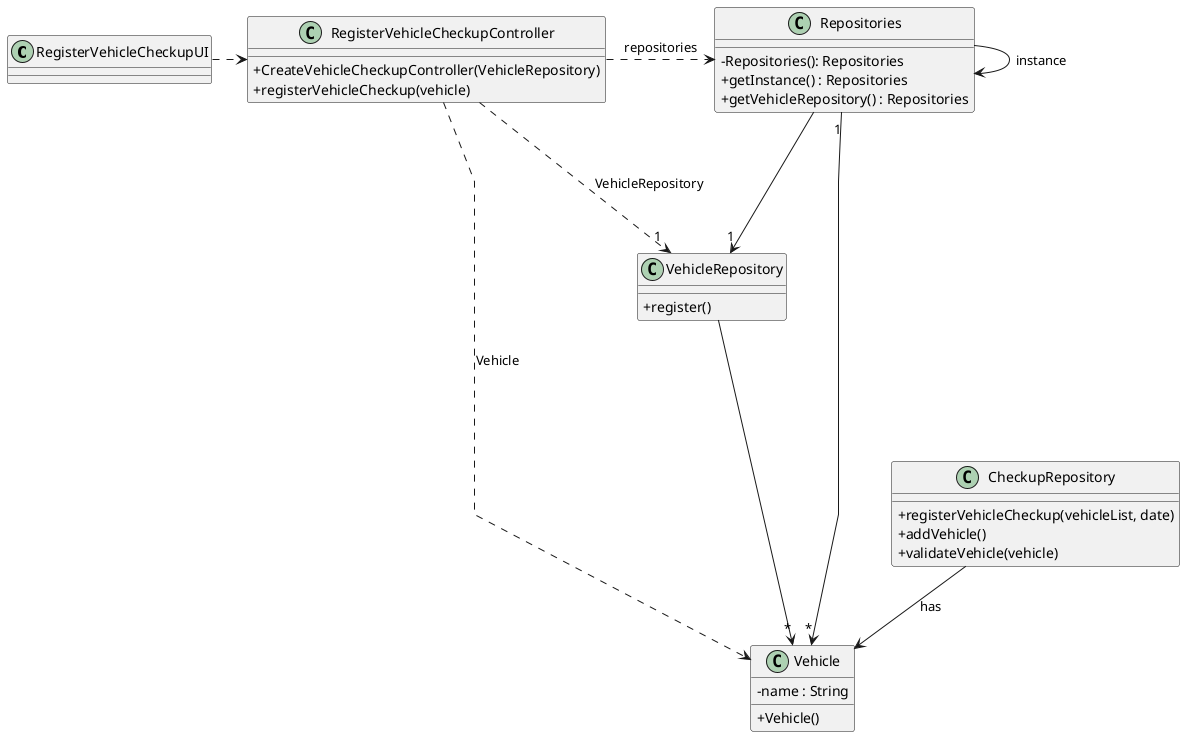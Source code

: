 @startuml
'skinparam monochrome true
skinparam packageStyle rectangle
skinparam shadowing false
skinparam linetype polyline
'skinparam linetype orto

skinparam classAttributeIconSize 0

'left to right direction

class RegisterVehicleCheckupUI{
}


class RegisterVehicleCheckupController{
   +CreateVehicleCheckupController(VehicleRepository)
   +registerVehicleCheckup(vehicle)
 }

class Repositories {
    - Repositories(): Repositories
    + getInstance() : Repositories
    + getVehicleRepository() : Repositories
}


class VehicleRepository {
    + register()
}

class CheckupRepository{
    + registerVehicleCheckup(vehicleList, date)
    + addVehicle()
    + validateVehicle(vehicle)
    }

class  Vehicle{
    -name : String
    +Vehicle()
}



RegisterVehicleCheckupUI .>  RegisterVehicleCheckupController
 RegisterVehicleCheckupController ...r> Repositories : repositories
Repositories ---> "1" VehicleRepository
Repositories -> Repositories : instance
Repositories "1" --> "*" Vehicle

VehicleRepository --> "*" Vehicle
 RegisterVehicleCheckupController ......>  Vehicle : Vehicle
 RegisterVehicleCheckupController ...> "1" VehicleRepository : VehicleRepository
CheckupRepository --> Vehicle : has
@enduml